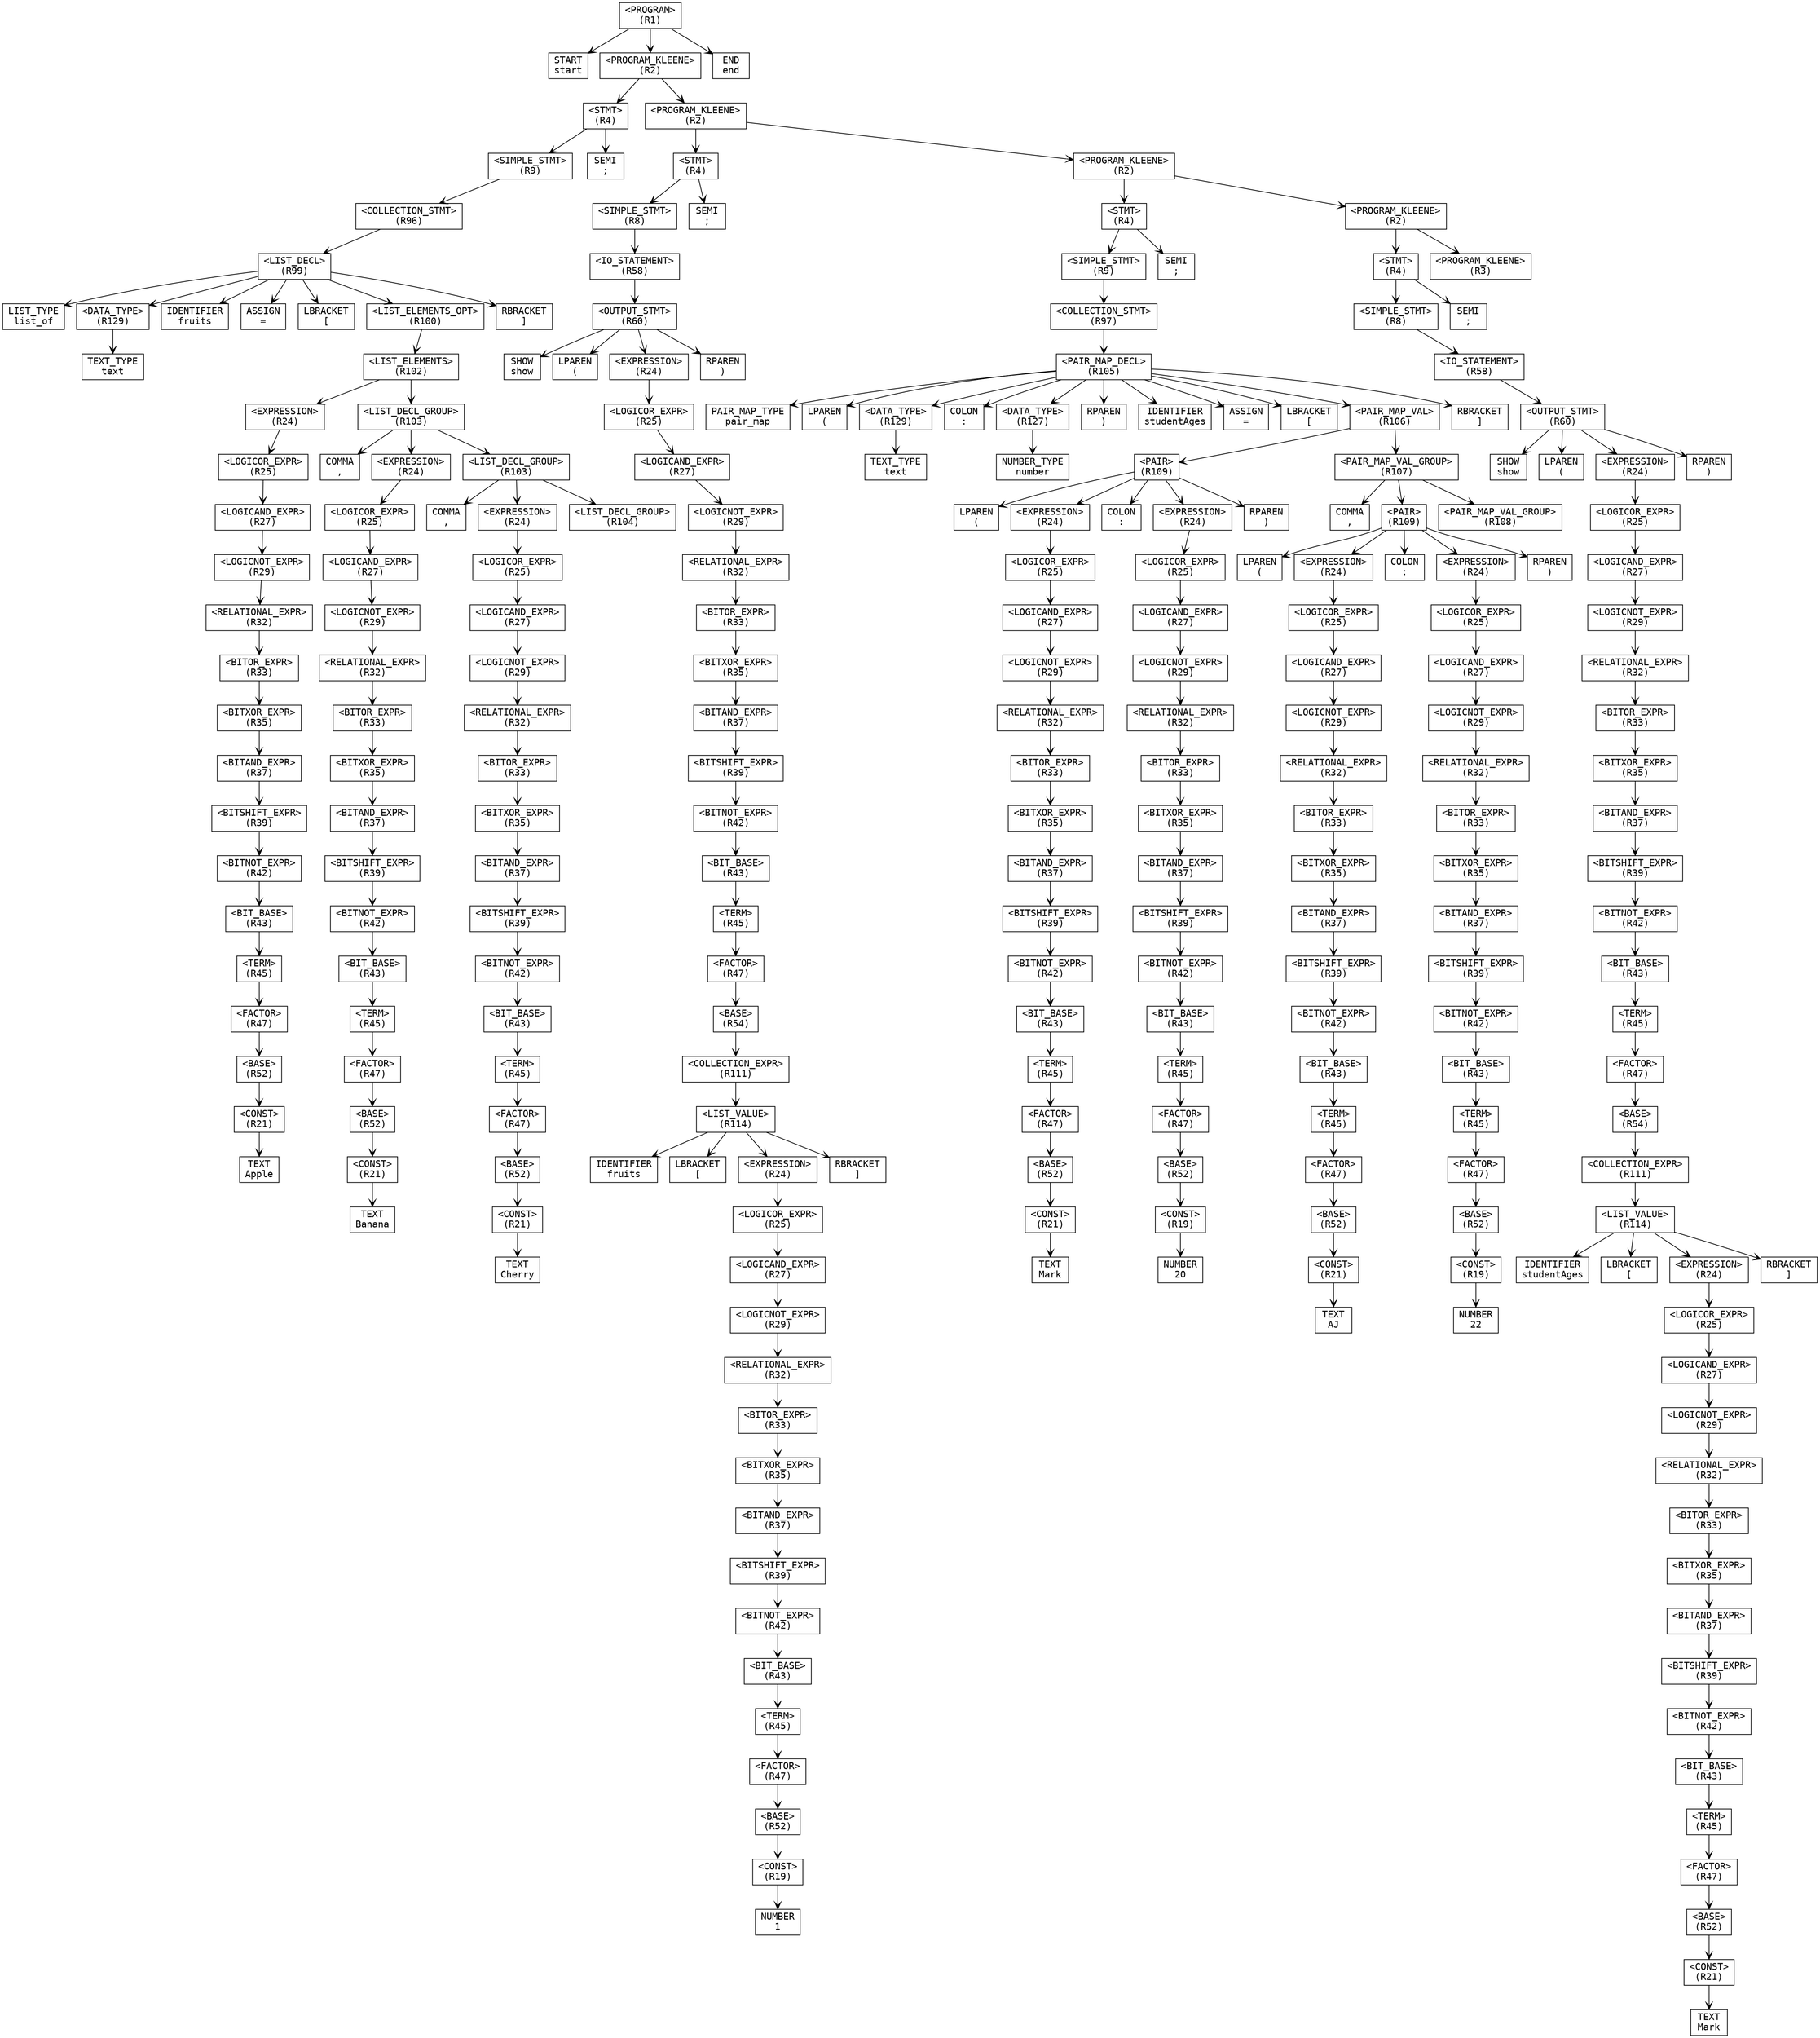 digraph ParseTree {
  node [shape=box, fontname="Courier"];
  edge [arrowhead=vee];
  n1201800545 [label="<PROGRAM>\n(R1)"];
  n1961605371 [label="START\nstart"];
  n1201800545 -> n1961605371;
  n1536781295 [label="<PROGRAM_KLEENE>\n(R2)"];
  n689754290 [label="<STMT>\n(R4)"];
  n1654236199 [label="<SIMPLE_STMT>\n(R9)"];
  n817180867 [label="<COLLECTION_STMT>\n(R96)"];
  n543417129 [label="<LIST_DECL>\n(R99)"];
  n1865760471 [label="LIST_TYPE\nlist_of"];
  n543417129 -> n1865760471;
  n1084360586 [label="<DATA_TYPE>\n(R129)"];
  n1493697653 [label="TEXT_TYPE\ntext"];
  n1084360586 -> n1493697653;
  n543417129 -> n1084360586;
  n1716379350 [label="IDENTIFIER\nfruits"];
  n543417129 -> n1716379350;
  n550016846 [label="ASSIGN\n="];
  n543417129 -> n550016846;
  n1887853194 [label="LBRACKET\n["];
  n543417129 -> n1887853194;
  n1773454147 [label="<LIST_ELEMENTS_OPT>\n(R100)"];
  n1627851725 [label="<LIST_ELEMENTS>\n(R102)"];
  n85033540 [label="<EXPRESSION>\n(R24)"];
  n1199688294 [label="<LOGICOR_EXPR>\n(R25)"];
  n140556046 [label="<LOGICAND_EXPR>\n(R27)"];
  n1373670572 [label="<LOGICNOT_EXPR>\n(R29)"];
  n1491744630 [label="<RELATIONAL_EXPR>\n(R32)"];
  n292619511 [label="<BITOR_EXPR>\n(R33)"];
  n480512272 [label="<BITXOR_EXPR>\n(R35)"];
  n1240757188 [label="<BITAND_EXPR>\n(R37)"];
  n1076669451 [label="<BITSHIFT_EXPR>\n(R39)"];
  n1499684421 [label="<BITNOT_EXPR>\n(R42)"];
  n1697849584 [label="<BIT_BASE>\n(R43)"];
  n263394753 [label="<TERM>\n(R45)"];
  n710589640 [label="<FACTOR>\n(R47)"];
  n1762156208 [label="<BASE>\n(R52)"];
  n364959681 [label="<CONST>\n(R21)"];
  n46847397 [label="TEXT\nApple"];
  n364959681 -> n46847397;
  n1762156208 -> n364959681;
  n710589640 -> n1762156208;
  n263394753 -> n710589640;
  n1697849584 -> n263394753;
  n1499684421 -> n1697849584;
  n1076669451 -> n1499684421;
  n1240757188 -> n1076669451;
  n480512272 -> n1240757188;
  n292619511 -> n480512272;
  n1491744630 -> n292619511;
  n1373670572 -> n1491744630;
  n140556046 -> n1373670572;
  n1199688294 -> n140556046;
  n85033540 -> n1199688294;
  n1627851725 -> n85033540;
  n2106168776 [label="<LIST_DECL_GROUP>\n(R103)"];
  n1457498391 [label="COMMA\n,"];
  n2106168776 -> n1457498391;
  n1169294034 [label="<EXPRESSION>\n(R24)"];
  n293703740 [label="<LOGICOR_EXPR>\n(R25)"];
  n538402833 [label="<LOGICAND_EXPR>\n(R27)"];
  n187429397 [label="<LOGICNOT_EXPR>\n(R29)"];
  n1583007024 [label="<RELATIONAL_EXPR>\n(R32)"];
  n1128771255 [label="<BITOR_EXPR>\n(R33)"];
  n1481328934 [label="<BITXOR_EXPR>\n(R35)"];
  n212120416 [label="<BITAND_EXPR>\n(R37)"];
  n81761409 [label="<BITSHIFT_EXPR>\n(R39)"];
  n2048106683 [label="<BITNOT_EXPR>\n(R42)"];
  n2022954150 [label="<BIT_BASE>\n(R43)"];
  n1359300455 [label="<TERM>\n(R45)"];
  n688302682 [label="<FACTOR>\n(R47)"];
  n1324859833 [label="<BASE>\n(R52)"];
  n682035749 [label="<CONST>\n(R21)"];
  n1407344169 [label="TEXT\nBanana"];
  n682035749 -> n1407344169;
  n1324859833 -> n682035749;
  n688302682 -> n1324859833;
  n1359300455 -> n688302682;
  n2022954150 -> n1359300455;
  n2048106683 -> n2022954150;
  n81761409 -> n2048106683;
  n212120416 -> n81761409;
  n1481328934 -> n212120416;
  n1128771255 -> n1481328934;
  n1583007024 -> n1128771255;
  n187429397 -> n1583007024;
  n538402833 -> n187429397;
  n293703740 -> n538402833;
  n1169294034 -> n293703740;
  n2106168776 -> n1169294034;
  n1336568437 [label="<LIST_DECL_GROUP>\n(R103)"];
  n1059094576 [label="COMMA\n,"];
  n1336568437 -> n1059094576;
  n793134035 [label="<EXPRESSION>\n(R24)"];
  n1855210244 [label="<LOGICOR_EXPR>\n(R25)"];
  n1928422753 [label="<LOGICAND_EXPR>\n(R27)"];
  n1231768079 [label="<LOGICNOT_EXPR>\n(R29)"];
  n1412354090 [label="<RELATIONAL_EXPR>\n(R32)"];
  n418260424 [label="<BITOR_EXPR>\n(R33)"];
  n1640858073 [label="<BITXOR_EXPR>\n(R35)"];
  n1919255773 [label="<BITAND_EXPR>\n(R37)"];
  n1349039419 [label="<BITSHIFT_EXPR>\n(R39)"];
  n960567963 [label="<BITNOT_EXPR>\n(R42)"];
  n881821475 [label="<BIT_BASE>\n(R43)"];
  n1779613187 [label="<TERM>\n(R45)"];
  n2143690519 [label="<FACTOR>\n(R47)"];
  n1323452342 [label="<BASE>\n(R52)"];
  n110917590 [label="<CONST>\n(R21)"];
  n2038510496 [label="TEXT\nCherry"];
  n110917590 -> n2038510496;
  n1323452342 -> n110917590;
  n2143690519 -> n1323452342;
  n1779613187 -> n2143690519;
  n881821475 -> n1779613187;
  n960567963 -> n881821475;
  n1349039419 -> n960567963;
  n1919255773 -> n1349039419;
  n1640858073 -> n1919255773;
  n418260424 -> n1640858073;
  n1412354090 -> n418260424;
  n1231768079 -> n1412354090;
  n1928422753 -> n1231768079;
  n1855210244 -> n1928422753;
  n793134035 -> n1855210244;
  n1336568437 -> n793134035;
  n921744672 [label="<LIST_DECL_GROUP>\n(R104)"];
  n1336568437 -> n921744672;
  n2106168776 -> n1336568437;
  n1627851725 -> n2106168776;
  n1773454147 -> n1627851725;
  n543417129 -> n1773454147;
  n1794345919 [label="RBRACKET\n]"];
  n543417129 -> n1794345919;
  n817180867 -> n543417129;
  n1654236199 -> n817180867;
  n689754290 -> n1654236199;
  n255091696 [label="SEMI\n;"];
  n689754290 -> n255091696;
  n1536781295 -> n689754290;
  n2144886149 [label="<PROGRAM_KLEENE>\n(R2)"];
  n1286782699 [label="<STMT>\n(R4)"];
  n988441265 [label="<SIMPLE_STMT>\n(R8)"];
  n384677375 [label="<IO_STATEMENT>\n(R58)"];
  n728032978 [label="<OUTPUT_STMT>\n(R60)"];
  n1928872115 [label="SHOW\nshow"];
  n728032978 -> n1928872115;
  n464389055 [label="LPAREN\n("];
  n728032978 -> n464389055;
  n1612124024 [label="<EXPRESSION>\n(R24)"];
  n1816737758 [label="<LOGICOR_EXPR>\n(R25)"];
  n1552158524 [label="<LOGICAND_EXPR>\n(R27)"];
  n928799976 [label="<LOGICNOT_EXPR>\n(R29)"];
  n1869146548 [label="<RELATIONAL_EXPR>\n(R32)"];
  n1245365312 [label="<BITOR_EXPR>\n(R33)"];
  n909893588 [label="<BITXOR_EXPR>\n(R35)"];
  n1674931943 [label="<BITAND_EXPR>\n(R37)"];
  n1264066144 [label="<BITSHIFT_EXPR>\n(R39)"];
  n1474087823 [label="<BITNOT_EXPR>\n(R42)"];
  n1064397791 [label="<BIT_BASE>\n(R43)"];
  n2006681728 [label="<TERM>\n(R45)"];
  n2092638989 [label="<FACTOR>\n(R47)"];
  n1292509094 [label="<BASE>\n(R54)"];
  n2031200843 [label="<COLLECTION_EXPR>\n(R111)"];
  n1390801505 [label="<LIST_VALUE>\n(R114)"];
  n2011369595 [label="IDENTIFIER\nfruits"];
  n1390801505 -> n2011369595;
  n1779029518 [label="LBRACKET\n["];
  n1390801505 -> n1779029518;
  n515799798 [label="<EXPRESSION>\n(R24)"];
  n1672869306 [label="<LOGICOR_EXPR>\n(R25)"];
  n205148543 [label="<LOGICAND_EXPR>\n(R27)"];
  n673668944 [label="<LOGICNOT_EXPR>\n(R29)"];
  n1168374120 [label="<RELATIONAL_EXPR>\n(R32)"];
  n158850115 [label="<BITOR_EXPR>\n(R33)"];
  n1469629883 [label="<BITXOR_EXPR>\n(R35)"];
  n1163382215 [label="<BITAND_EXPR>\n(R37)"];
  n535106748 [label="<BITSHIFT_EXPR>\n(R39)"];
  n684152519 [label="<BITNOT_EXPR>\n(R42)"];
  n971242361 [label="<BIT_BASE>\n(R43)"];
  n1109467255 [label="<TERM>\n(R45)"];
  n1976999035 [label="<FACTOR>\n(R47)"];
  n1739955560 [label="<BASE>\n(R52)"];
  n1093372628 [label="<CONST>\n(R19)"];
  n172111902 [label="NUMBER\n1"];
  n1093372628 -> n172111902;
  n1739955560 -> n1093372628;
  n1976999035 -> n1739955560;
  n1109467255 -> n1976999035;
  n971242361 -> n1109467255;
  n684152519 -> n971242361;
  n535106748 -> n684152519;
  n1163382215 -> n535106748;
  n1469629883 -> n1163382215;
  n158850115 -> n1469629883;
  n1168374120 -> n158850115;
  n673668944 -> n1168374120;
  n205148543 -> n673668944;
  n1672869306 -> n205148543;
  n515799798 -> n1672869306;
  n1390801505 -> n515799798;
  n1261848681 [label="RBRACKET\n]"];
  n1390801505 -> n1261848681;
  n2031200843 -> n1390801505;
  n1292509094 -> n2031200843;
  n2092638989 -> n1292509094;
  n2006681728 -> n2092638989;
  n1064397791 -> n2006681728;
  n1474087823 -> n1064397791;
  n1264066144 -> n1474087823;
  n1674931943 -> n1264066144;
  n909893588 -> n1674931943;
  n1245365312 -> n909893588;
  n1869146548 -> n1245365312;
  n928799976 -> n1869146548;
  n1552158524 -> n928799976;
  n1816737758 -> n1552158524;
  n1612124024 -> n1816737758;
  n728032978 -> n1612124024;
  n2343610 [label="RPAREN\n)"];
  n728032978 -> n2343610;
  n384677375 -> n728032978;
  n988441265 -> n384677375;
  n1286782699 -> n988441265;
  n490968384 [label="SEMI\n;"];
  n1286782699 -> n490968384;
  n2144886149 -> n1286782699;
  n115006526 [label="<PROGRAM_KLEENE>\n(R2)"];
  n2136385932 [label="<STMT>\n(R4)"];
  n1635685070 [label="<SIMPLE_STMT>\n(R9)"];
  n1620505140 [label="<COLLECTION_STMT>\n(R97)"];
  n813562164 [label="<PAIR_MAP_DECL>\n(R105)"];
  n2049780862 [label="PAIR_MAP_TYPE\npair_map"];
  n813562164 -> n2049780862;
  n1875912983 [label="LPAREN\n("];
  n813562164 -> n1875912983;
  n947941771 [label="<DATA_TYPE>\n(R129)"];
  n1743494134 [label="TEXT_TYPE\ntext"];
  n947941771 -> n1743494134;
  n813562164 -> n947941771;
  n1958090153 [label="COLON\n:"];
  n813562164 -> n1958090153;
  n448791225 [label="<DATA_TYPE>\n(R127)"];
  n569844803 [label="NUMBER_TYPE\nnumber"];
  n448791225 -> n569844803;
  n813562164 -> n448791225;
  n444088224 [label="RPAREN\n)"];
  n813562164 -> n444088224;
  n1579641371 [label="IDENTIFIER\nstudentAges"];
  n813562164 -> n1579641371;
  n1156083372 [label="ASSIGN\n="];
  n813562164 -> n1156083372;
  n1554358094 [label="LBRACKET\n["];
  n813562164 -> n1554358094;
  n125513285 [label="<PAIR_MAP_VAL>\n(R106)"];
  n1659497219 [label="<PAIR>\n(R109)"];
  n1710449916 [label="LPAREN\n("];
  n1659497219 -> n1710449916;
  n366794979 [label="<EXPRESSION>\n(R24)"];
  n1259066651 [label="<LOGICOR_EXPR>\n(R25)"];
  n1712819850 [label="<LOGICAND_EXPR>\n(R27)"];
  n406704688 [label="<LOGICNOT_EXPR>\n(R29)"];
  n1809127956 [label="<RELATIONAL_EXPR>\n(R32)"];
  n2128853368 [label="<BITOR_EXPR>\n(R33)"];
  n609885168 [label="<BITXOR_EXPR>\n(R35)"];
  n1384177945 [label="<BITAND_EXPR>\n(R37)"];
  n289821927 [label="<BITSHIFT_EXPR>\n(R39)"];
  n1921849294 [label="<BITNOT_EXPR>\n(R42)"];
  n117180404 [label="<BIT_BASE>\n(R43)"];
  n1394718235 [label="<TERM>\n(R45)"];
  n1885544948 [label="<FACTOR>\n(R47)"];
  n1783266129 [label="<BASE>\n(R52)"];
  n216994379 [label="<CONST>\n(R21)"];
  n1386278051 [label="TEXT\nMark"];
  n216994379 -> n1386278051;
  n1783266129 -> n216994379;
  n1885544948 -> n1783266129;
  n1394718235 -> n1885544948;
  n117180404 -> n1394718235;
  n1921849294 -> n117180404;
  n289821927 -> n1921849294;
  n1384177945 -> n289821927;
  n609885168 -> n1384177945;
  n2128853368 -> n609885168;
  n1809127956 -> n2128853368;
  n406704688 -> n1809127956;
  n1712819850 -> n406704688;
  n1259066651 -> n1712819850;
  n366794979 -> n1259066651;
  n1659497219 -> n366794979;
  n1000676226 [label="COLON\n:"];
  n1659497219 -> n1000676226;
  n34369364 [label="<EXPRESSION>\n(R24)"];
  n1980057620 [label="<LOGICOR_EXPR>\n(R25)"];
  n588605315 [label="<LOGICAND_EXPR>\n(R27)"];
  n822022504 [label="<LOGICNOT_EXPR>\n(R29)"];
  n1365819116 [label="<RELATIONAL_EXPR>\n(R32)"];
  n233904445 [label="<BITOR_EXPR>\n(R33)"];
  n89153151 [label="<BITXOR_EXPR>\n(R35)"];
  n1298955244 [label="<BITAND_EXPR>\n(R37)"];
  n1508324211 [label="<BITSHIFT_EXPR>\n(R39)"];
  n1557852547 [label="<BITNOT_EXPR>\n(R42)"];
  n1543438273 [label="<BIT_BASE>\n(R43)"];
  n1969441865 [label="<TERM>\n(R45)"];
  n360678717 [label="<FACTOR>\n(R47)"];
  n513943800 [label="<BASE>\n(R52)"];
  n848223258 [label="<CONST>\n(R19)"];
  n1566629638 [label="NUMBER\n20"];
  n848223258 -> n1566629638;
  n513943800 -> n848223258;
  n360678717 -> n513943800;
  n1969441865 -> n360678717;
  n1543438273 -> n1969441865;
  n1557852547 -> n1543438273;
  n1508324211 -> n1557852547;
  n1298955244 -> n1508324211;
  n89153151 -> n1298955244;
  n233904445 -> n89153151;
  n1365819116 -> n233904445;
  n822022504 -> n1365819116;
  n588605315 -> n822022504;
  n1980057620 -> n588605315;
  n34369364 -> n1980057620;
  n1659497219 -> n34369364;
  n878706682 [label="RPAREN\n)"];
  n1659497219 -> n878706682;
  n125513285 -> n1659497219;
  n1001776225 [label="<PAIR_MAP_VAL_GROUP>\n(R107)"];
  n2141163777 [label="COMMA\n,"];
  n1001776225 -> n2141163777;
  n618461467 [label="<PAIR>\n(R109)"];
  n1865904725 [label="LPAREN\n("];
  n618461467 -> n1865904725;
  n2075460926 [label="<EXPRESSION>\n(R24)"];
  n2023851216 [label="<LOGICOR_EXPR>\n(R25)"];
  n997637886 [label="<LOGICAND_EXPR>\n(R27)"];
  n1862784543 [label="<LOGICNOT_EXPR>\n(R29)"];
  n1011397172 [label="<RELATIONAL_EXPR>\n(R32)"];
  n1220224617 [label="<BITOR_EXPR>\n(R33)"];
  n1177874638 [label="<BITXOR_EXPR>\n(R35)"];
  n399667513 [label="<BITAND_EXPR>\n(R37)"];
  n1861396709 [label="<BITSHIFT_EXPR>\n(R39)"];
  n2137735996 [label="<BITNOT_EXPR>\n(R42)"];
  n515407519 [label="<BIT_BASE>\n(R43)"];
  n451387336 [label="<TERM>\n(R45)"];
  n1638509041 [label="<FACTOR>\n(R47)"];
  n1157522523 [label="<BASE>\n(R52)"];
  n426751709 [label="<CONST>\n(R21)"];
  n1062237159 [label="TEXT\nAJ"];
  n426751709 -> n1062237159;
  n1157522523 -> n426751709;
  n1638509041 -> n1157522523;
  n451387336 -> n1638509041;
  n515407519 -> n451387336;
  n2137735996 -> n515407519;
  n1861396709 -> n2137735996;
  n399667513 -> n1861396709;
  n1177874638 -> n399667513;
  n1220224617 -> n1177874638;
  n1011397172 -> n1220224617;
  n1862784543 -> n1011397172;
  n997637886 -> n1862784543;
  n2023851216 -> n997637886;
  n2075460926 -> n2023851216;
  n618461467 -> n2075460926;
  n320517085 [label="COLON\n:"];
  n618461467 -> n320517085;
  n619823449 [label="<EXPRESSION>\n(R24)"];
  n1078743620 [label="<LOGICOR_EXPR>\n(R25)"];
  n2084556513 [label="<LOGICAND_EXPR>\n(R27)"];
  n989667040 [label="<LOGICNOT_EXPR>\n(R29)"];
  n271379439 [label="<RELATIONAL_EXPR>\n(R32)"];
  n844121564 [label="<BITOR_EXPR>\n(R33)"];
  n815455665 [label="<BITXOR_EXPR>\n(R35)"];
  n1648545628 [label="<BITAND_EXPR>\n(R37)"];
  n356922216 [label="<BITSHIFT_EXPR>\n(R39)"];
  n621345465 [label="<BITNOT_EXPR>\n(R42)"];
  n1134152956 [label="<BIT_BASE>\n(R43)"];
  n928371708 [label="<TERM>\n(R45)"];
  n321678093 [label="<FACTOR>\n(R47)"];
  n1897105123 [label="<BASE>\n(R52)"];
  n2086685201 [label="<CONST>\n(R19)"];
  n1706277970 [label="NUMBER\n22"];
  n2086685201 -> n1706277970;
  n1897105123 -> n2086685201;
  n321678093 -> n1897105123;
  n928371708 -> n321678093;
  n1134152956 -> n928371708;
  n621345465 -> n1134152956;
  n356922216 -> n621345465;
  n1648545628 -> n356922216;
  n815455665 -> n1648545628;
  n844121564 -> n815455665;
  n271379439 -> n844121564;
  n989667040 -> n271379439;
  n2084556513 -> n989667040;
  n1078743620 -> n2084556513;
  n619823449 -> n1078743620;
  n618461467 -> n619823449;
  n364365802 [label="RPAREN\n)"];
  n618461467 -> n364365802;
  n1001776225 -> n618461467;
  n2029944609 [label="<PAIR_MAP_VAL_GROUP>\n(R108)"];
  n1001776225 -> n2029944609;
  n125513285 -> n1001776225;
  n813562164 -> n125513285;
  n112231149 [label="RBRACKET\n]"];
  n813562164 -> n112231149;
  n1620505140 -> n813562164;
  n1635685070 -> n1620505140;
  n2136385932 -> n1635685070;
  n2115632965 [label="SEMI\n;"];
  n2136385932 -> n2115632965;
  n115006526 -> n2136385932;
  n1429929979 [label="<PROGRAM_KLEENE>\n(R2)"];
  n1589019914 [label="<STMT>\n(R4)"];
  n1553191899 [label="<SIMPLE_STMT>\n(R8)"];
  n1833037019 [label="<IO_STATEMENT>\n(R58)"];
  n1862665135 [label="<OUTPUT_STMT>\n(R60)"];
  n99767696 [label="SHOW\nshow"];
  n1862665135 -> n99767696;
  n1195197438 [label="LPAREN\n("];
  n1862665135 -> n1195197438;
  n628644086 [label="<EXPRESSION>\n(R24)"];
  n2059156621 [label="<LOGICOR_EXPR>\n(R25)"];
  n1844816031 [label="<LOGICAND_EXPR>\n(R27)"];
  n1081746540 [label="<LOGICNOT_EXPR>\n(R29)"];
  n656571261 [label="<RELATIONAL_EXPR>\n(R32)"];
  n1013015360 [label="<BITOR_EXPR>\n(R33)"];
  n2089850115 [label="<BITXOR_EXPR>\n(R35)"];
  n1834522553 [label="<BITAND_EXPR>\n(R37)"];
  n1494610172 [label="<BITSHIFT_EXPR>\n(R39)"];
  n1859777533 [label="<BITNOT_EXPR>\n(R42)"];
  n379145128 [label="<BIT_BASE>\n(R43)"];
  n1070986141 [label="<TERM>\n(R45)"];
  n1227974283 [label="<FACTOR>\n(R47)"];
  n1758863947 [label="<BASE>\n(R54)"];
  n885973234 [label="<COLLECTION_EXPR>\n(R111)"];
  n613917933 [label="<LIST_VALUE>\n(R114)"];
  n1724943306 [label="IDENTIFIER\nstudentAges"];
  n613917933 -> n1724943306;
  n1070410017 [label="LBRACKET\n["];
  n613917933 -> n1070410017;
  n2093455194 [label="<EXPRESSION>\n(R24)"];
  n1701770467 [label="<LOGICOR_EXPR>\n(R25)"];
  n126008671 [label="<LOGICAND_EXPR>\n(R27)"];
  n1364199599 [label="<LOGICNOT_EXPR>\n(R29)"];
  n300755096 [label="<RELATIONAL_EXPR>\n(R32)"];
  n62263210 [label="<BITOR_EXPR>\n(R33)"];
  n290206406 [label="<BITXOR_EXPR>\n(R35)"];
  n1074287920 [label="<BITAND_EXPR>\n(R37)"];
  n953752641 [label="<BITSHIFT_EXPR>\n(R39)"];
  n186748847 [label="<BITNOT_EXPR>\n(R42)"];
  n2072729103 [label="<BIT_BASE>\n(R43)"];
  n2032676251 [label="<TERM>\n(R45)"];
  n165875179 [label="<FACTOR>\n(R47)"];
  n246986639 [label="<BASE>\n(R52)"];
  n799191929 [label="<CONST>\n(R21)"];
  n400431075 [label="TEXT\nMark"];
  n799191929 -> n400431075;
  n246986639 -> n799191929;
  n165875179 -> n246986639;
  n2032676251 -> n165875179;
  n2072729103 -> n2032676251;
  n186748847 -> n2072729103;
  n953752641 -> n186748847;
  n1074287920 -> n953752641;
  n290206406 -> n1074287920;
  n62263210 -> n290206406;
  n300755096 -> n62263210;
  n1364199599 -> n300755096;
  n126008671 -> n1364199599;
  n1701770467 -> n126008671;
  n2093455194 -> n1701770467;
  n613917933 -> n2093455194;
  n113499302 [label="RBRACKET\n]"];
  n613917933 -> n113499302;
  n885973234 -> n613917933;
  n1758863947 -> n885973234;
  n1227974283 -> n1758863947;
  n1070986141 -> n1227974283;
  n379145128 -> n1070986141;
  n1859777533 -> n379145128;
  n1494610172 -> n1859777533;
  n1834522553 -> n1494610172;
  n2089850115 -> n1834522553;
  n1013015360 -> n2089850115;
  n656571261 -> n1013015360;
  n1081746540 -> n656571261;
  n1844816031 -> n1081746540;
  n2059156621 -> n1844816031;
  n628644086 -> n2059156621;
  n1862665135 -> n628644086;
  n1301026622 [label="RPAREN\n)"];
  n1862665135 -> n1301026622;
  n1833037019 -> n1862665135;
  n1553191899 -> n1833037019;
  n1589019914 -> n1553191899;
  n1997495437 [label="SEMI\n;"];
  n1589019914 -> n1997495437;
  n1429929979 -> n1589019914;
  n269036672 [label="<PROGRAM_KLEENE>\n(R3)"];
  n1429929979 -> n269036672;
  n115006526 -> n1429929979;
  n2144886149 -> n115006526;
  n1536781295 -> n2144886149;
  n1201800545 -> n1536781295;
  n137884875 [label="END\nend"];
  n1201800545 -> n137884875;
}